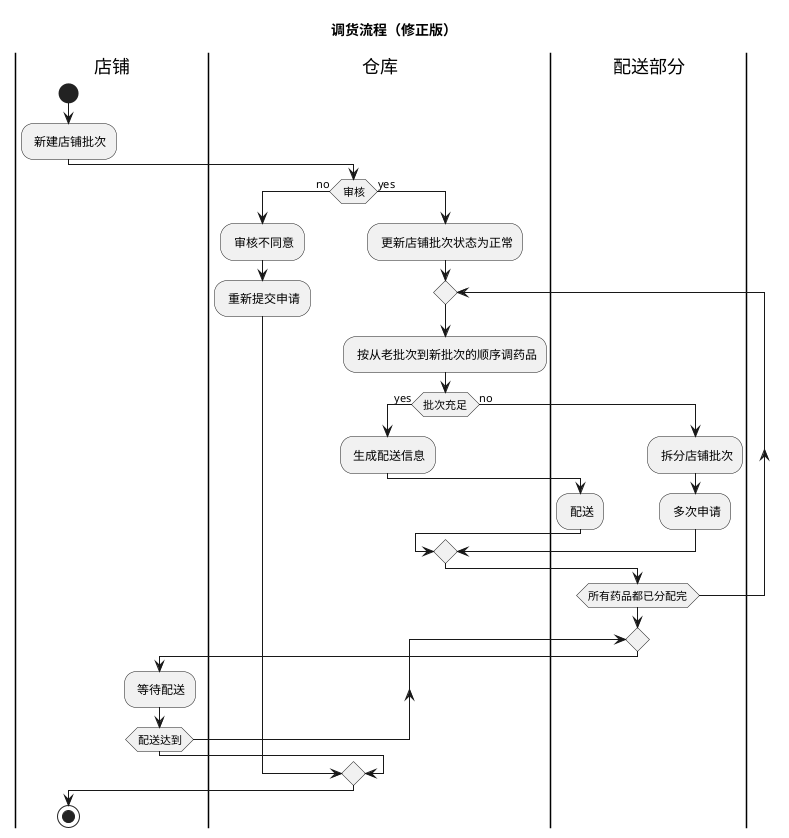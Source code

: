 @startuml
title 调货流程（修正版）

|店铺|
start
: 新建店铺批次;
|仓库|
if (审核) then (no)
  : 审核不同意;
  : 重新提交申请;
else (yes)
  : 更新店铺批次状态为正常;
  repeat
    : 按从老批次到新批次的顺序调药品;
    if (批次充足) then (yes)
      : 生成配送信息;
      |配送部分|
      : 配送;
    else (no)
      : 拆分店铺批次;
      : 多次申请;
    endif
  repeat while (所有药品都已分配完)
  repeat
         |店铺|
        : 等待配送;
         repeat while(配送达到)
endif
stop
@enduml

